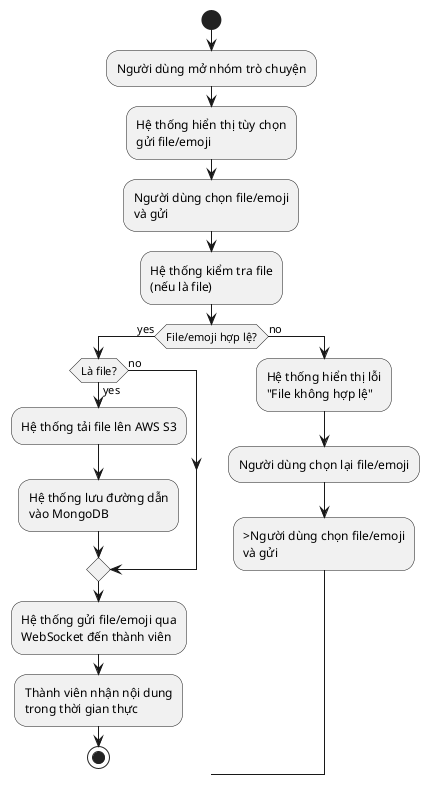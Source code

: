 @startuml
start
:Người dùng mở nhóm trò chuyện;
:Hệ thống hiển thị tùy chọn\ngửi file/emoji;
:Người dùng chọn file/emoji\nvà gửi;
:Hệ thống kiểm tra file\n(nếu là file);

if (File/emoji hợp lệ?) then (yes)
    if (Là file?) then (yes)
        :Hệ thống tải file lên AWS S3;
        :Hệ thống lưu đường dẫn\nvào MongoDB;
    else (no)
    endif
    :Hệ thống gửi file/emoji qua\nWebSocket đến thành viên;
    :Thành viên nhận nội dung\ntrong thời gian thực;
    stop
else (no)
    :Hệ thống hiển thị lỗi\n"File không hợp lệ";
    :Người dùng chọn lại file/emoji;
    ->Người dùng chọn file/emoji\nvà gửi
endif

@enduml
